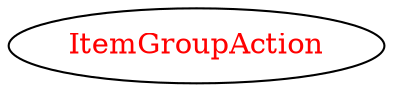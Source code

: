 digraph dependencyGraph {
 concentrate=true;
 ranksep="2.0";
 rankdir="LR"; 
 splines="ortho";
"ItemGroupAction" [fontcolor="red"];
}